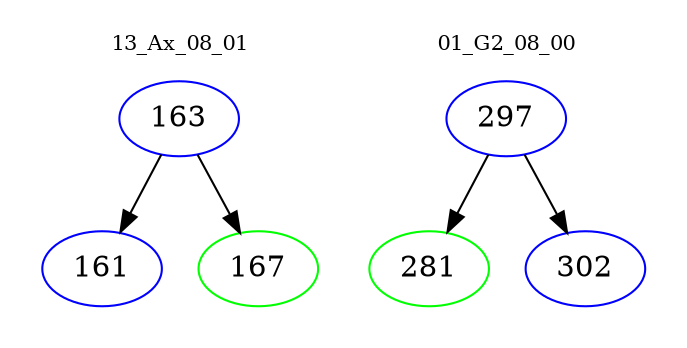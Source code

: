 digraph{
subgraph cluster_0 {
color = white
label = "13_Ax_08_01";
fontsize=10;
T0_163 [label="163", color="blue"]
T0_163 -> T0_161 [color="black"]
T0_161 [label="161", color="blue"]
T0_163 -> T0_167 [color="black"]
T0_167 [label="167", color="green"]
}
subgraph cluster_1 {
color = white
label = "01_G2_08_00";
fontsize=10;
T1_297 [label="297", color="blue"]
T1_297 -> T1_281 [color="black"]
T1_281 [label="281", color="green"]
T1_297 -> T1_302 [color="black"]
T1_302 [label="302", color="blue"]
}
}
